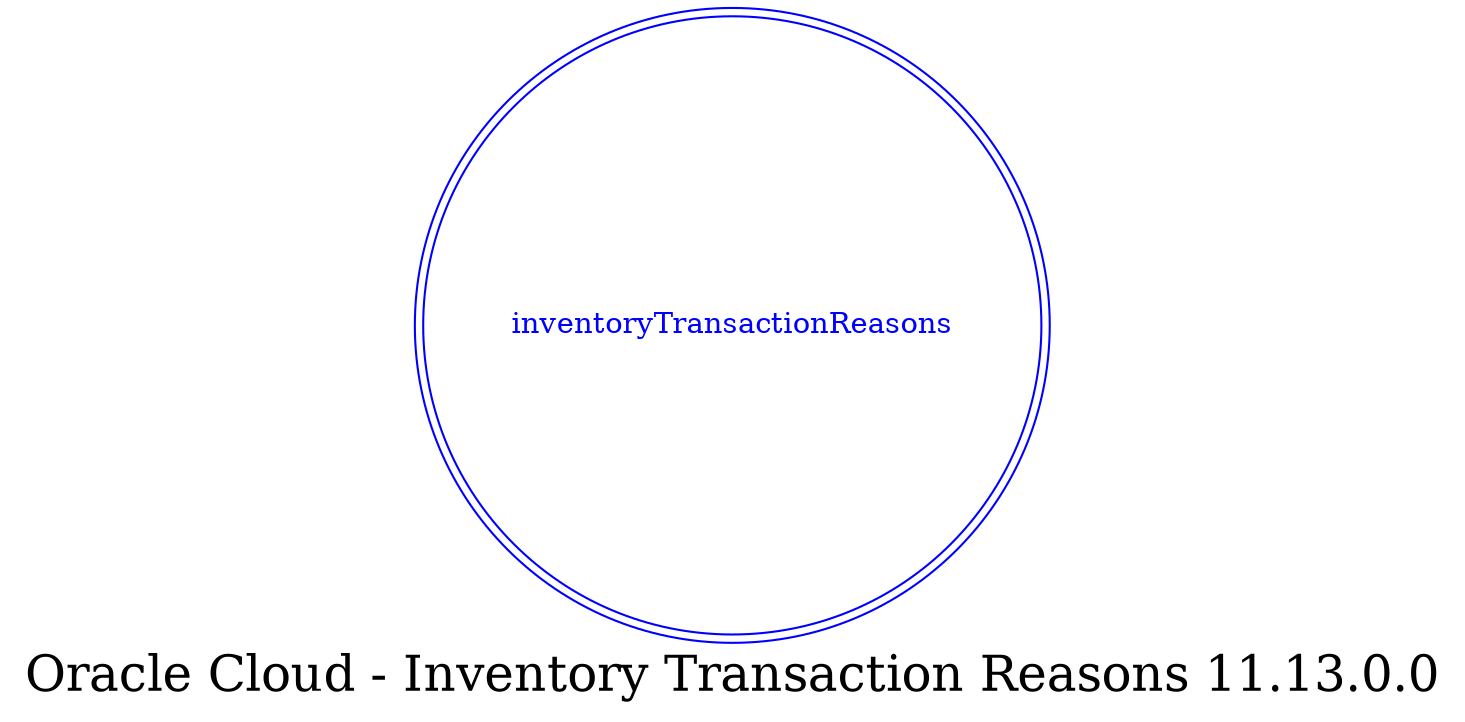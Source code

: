 digraph LexiconGraph {
graph[label="Oracle Cloud - Inventory Transaction Reasons 11.13.0.0", fontsize=24]
splines=true
"inventoryTransactionReasons" [color=blue, fontcolor=blue, shape=doublecircle]
}
